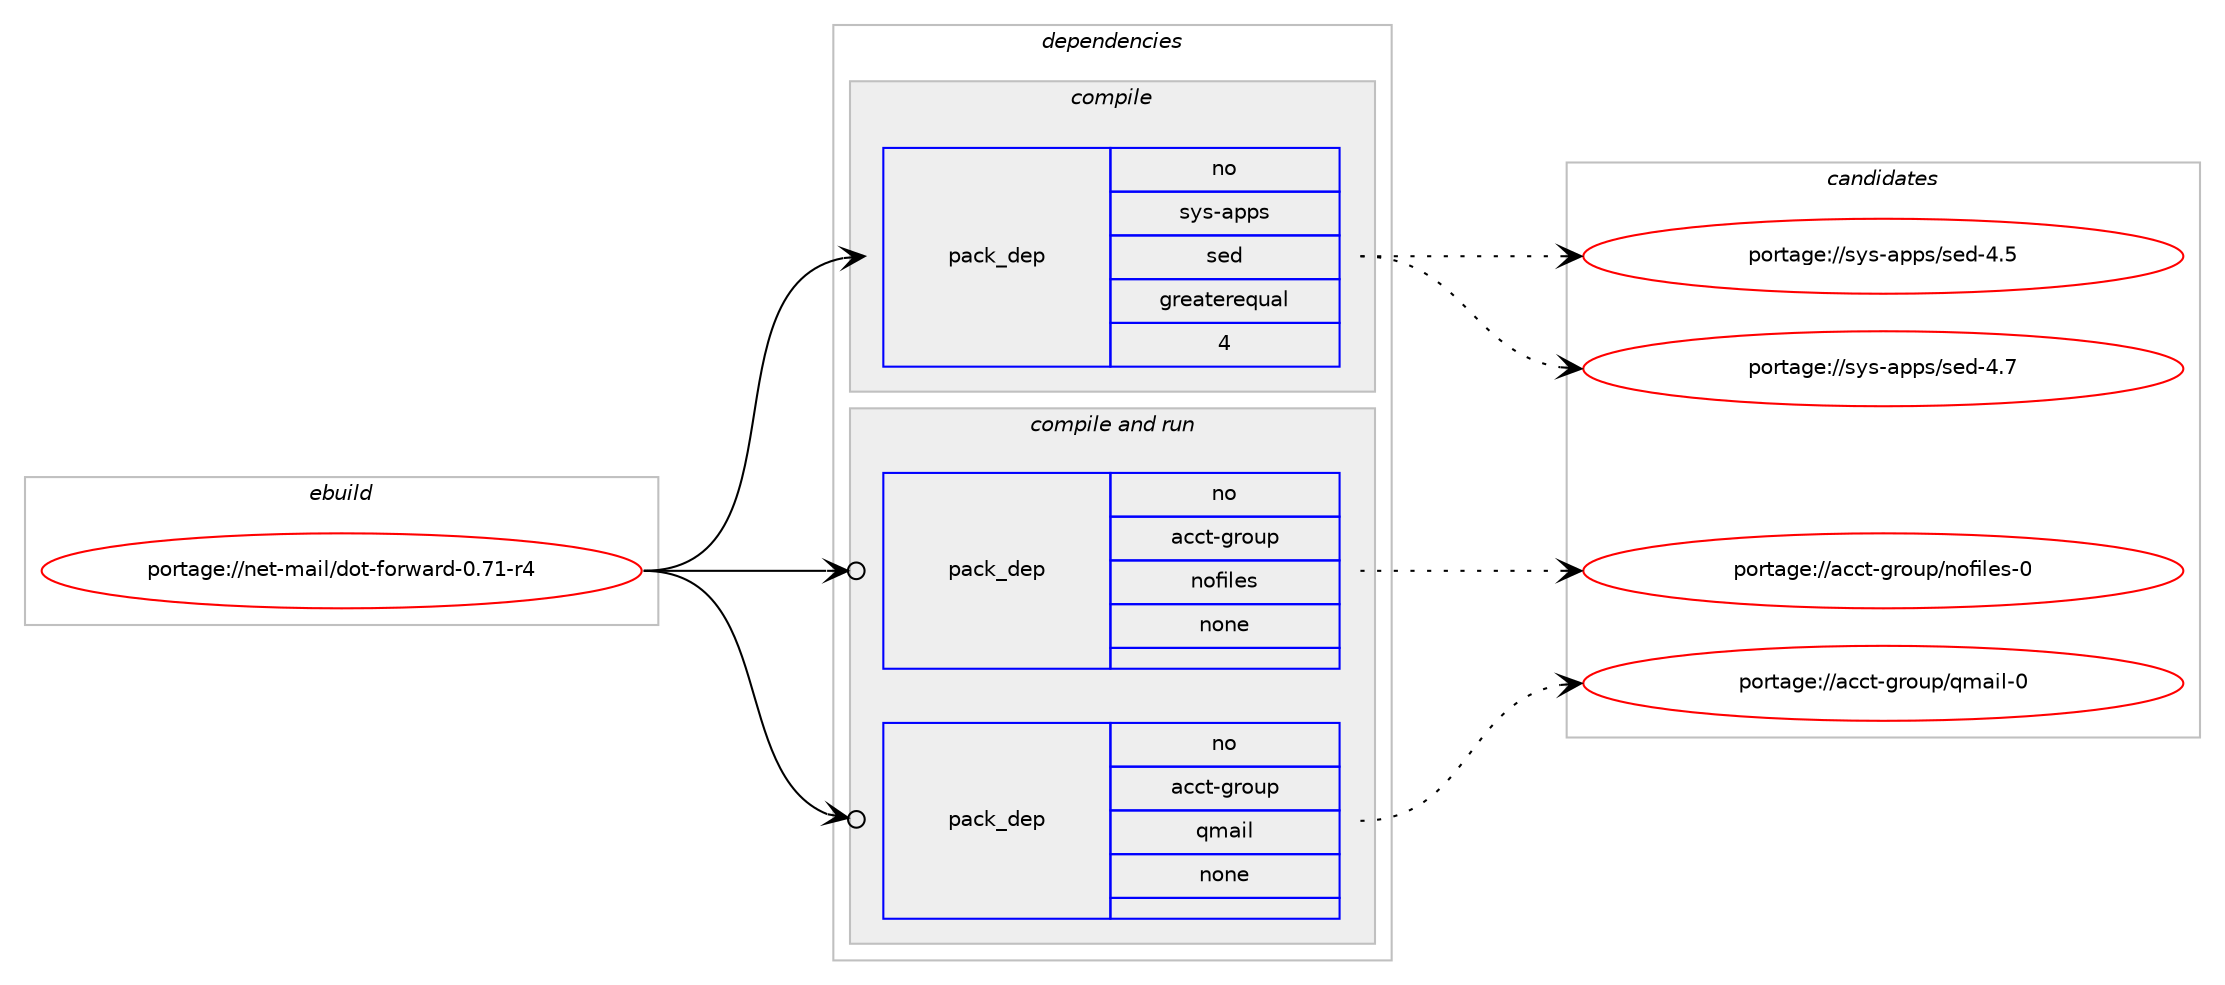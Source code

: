 digraph prolog {

# *************
# Graph options
# *************

newrank=true;
concentrate=true;
compound=true;
graph [rankdir=LR,fontname=Helvetica,fontsize=10,ranksep=1.5];#, ranksep=2.5, nodesep=0.2];
edge  [arrowhead=vee];
node  [fontname=Helvetica,fontsize=10];

# **********
# The ebuild
# **********

subgraph cluster_leftcol {
color=gray;
rank=same;
label=<<i>ebuild</i>>;
id [label="portage://net-mail/dot-forward-0.71-r4", color=red, width=4, href="../net-mail/dot-forward-0.71-r4.svg"];
}

# ****************
# The dependencies
# ****************

subgraph cluster_midcol {
color=gray;
label=<<i>dependencies</i>>;
subgraph cluster_compile {
fillcolor="#eeeeee";
style=filled;
label=<<i>compile</i>>;
subgraph pack265643 {
dependency362398 [label=<<TABLE BORDER="0" CELLBORDER="1" CELLSPACING="0" CELLPADDING="4" WIDTH="220"><TR><TD ROWSPAN="6" CELLPADDING="30">pack_dep</TD></TR><TR><TD WIDTH="110">no</TD></TR><TR><TD>sys-apps</TD></TR><TR><TD>sed</TD></TR><TR><TD>greaterequal</TD></TR><TR><TD>4</TD></TR></TABLE>>, shape=none, color=blue];
}
id:e -> dependency362398:w [weight=20,style="solid",arrowhead="vee"];
}
subgraph cluster_compileandrun {
fillcolor="#eeeeee";
style=filled;
label=<<i>compile and run</i>>;
subgraph pack265644 {
dependency362399 [label=<<TABLE BORDER="0" CELLBORDER="1" CELLSPACING="0" CELLPADDING="4" WIDTH="220"><TR><TD ROWSPAN="6" CELLPADDING="30">pack_dep</TD></TR><TR><TD WIDTH="110">no</TD></TR><TR><TD>acct-group</TD></TR><TR><TD>nofiles</TD></TR><TR><TD>none</TD></TR><TR><TD></TD></TR></TABLE>>, shape=none, color=blue];
}
id:e -> dependency362399:w [weight=20,style="solid",arrowhead="odotvee"];
subgraph pack265645 {
dependency362400 [label=<<TABLE BORDER="0" CELLBORDER="1" CELLSPACING="0" CELLPADDING="4" WIDTH="220"><TR><TD ROWSPAN="6" CELLPADDING="30">pack_dep</TD></TR><TR><TD WIDTH="110">no</TD></TR><TR><TD>acct-group</TD></TR><TR><TD>qmail</TD></TR><TR><TD>none</TD></TR><TR><TD></TD></TR></TABLE>>, shape=none, color=blue];
}
id:e -> dependency362400:w [weight=20,style="solid",arrowhead="odotvee"];
}
subgraph cluster_run {
fillcolor="#eeeeee";
style=filled;
label=<<i>run</i>>;
}
}

# **************
# The candidates
# **************

subgraph cluster_choices {
rank=same;
color=gray;
label=<<i>candidates</i>>;

subgraph choice265643 {
color=black;
nodesep=1;
choiceportage11512111545971121121154711510110045524653 [label="portage://sys-apps/sed-4.5", color=red, width=4,href="../sys-apps/sed-4.5.svg"];
choiceportage11512111545971121121154711510110045524655 [label="portage://sys-apps/sed-4.7", color=red, width=4,href="../sys-apps/sed-4.7.svg"];
dependency362398:e -> choiceportage11512111545971121121154711510110045524653:w [style=dotted,weight="100"];
dependency362398:e -> choiceportage11512111545971121121154711510110045524655:w [style=dotted,weight="100"];
}
subgraph choice265644 {
color=black;
nodesep=1;
choiceportage97999911645103114111117112471101111021051081011154548 [label="portage://acct-group/nofiles-0", color=red, width=4,href="../acct-group/nofiles-0.svg"];
dependency362399:e -> choiceportage97999911645103114111117112471101111021051081011154548:w [style=dotted,weight="100"];
}
subgraph choice265645 {
color=black;
nodesep=1;
choiceportage9799991164510311411111711247113109971051084548 [label="portage://acct-group/qmail-0", color=red, width=4,href="../acct-group/qmail-0.svg"];
dependency362400:e -> choiceportage9799991164510311411111711247113109971051084548:w [style=dotted,weight="100"];
}
}

}
